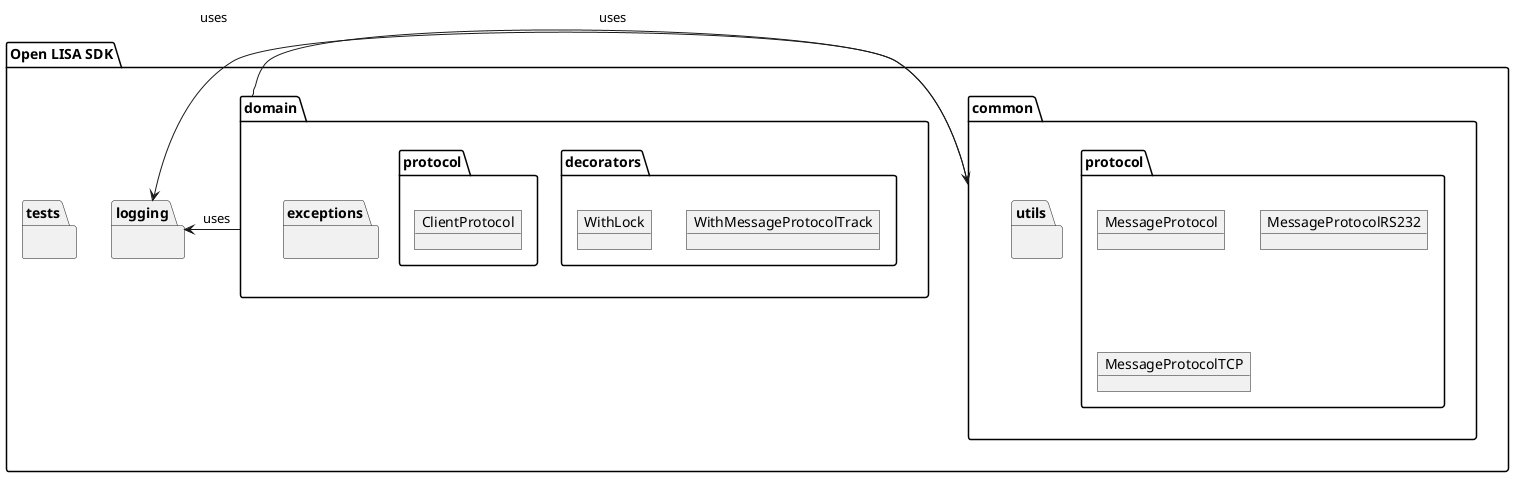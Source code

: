 @startuml
package "Open LISA SDK" {
  package common {
    package utils {}

    package protocol {
      object MessageProtocol
      object MessageProtocolRS232
      object MessageProtocolTCP
    }
  }

  package domain {
    package decorators {
      object WithMessageProtocolTrack
      object WithLock
    }

    package exceptions {}

    package protocol {
      object ClientProtocol
    }
  }

  package logging {}

  package tests {}

  domain -> logging : uses
  domain -> common : uses
  common -> logging : uses
}
@enduml